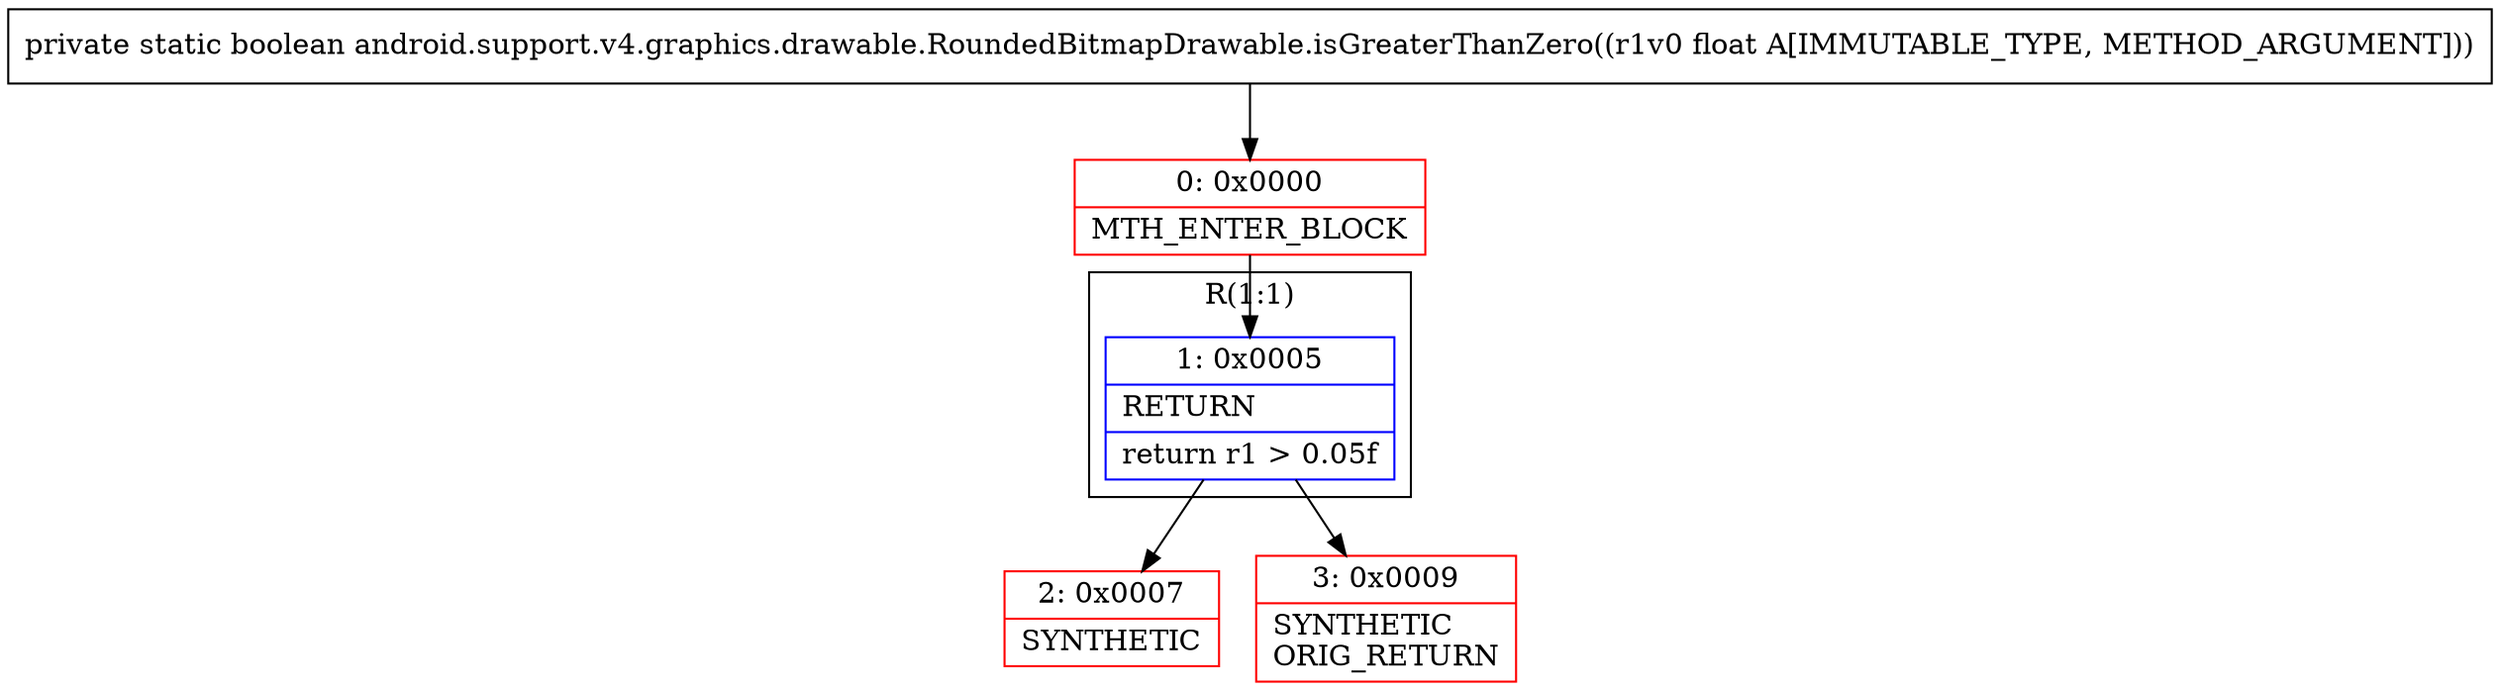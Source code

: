 digraph "CFG forandroid.support.v4.graphics.drawable.RoundedBitmapDrawable.isGreaterThanZero(F)Z" {
subgraph cluster_Region_988215329 {
label = "R(1:1)";
node [shape=record,color=blue];
Node_1 [shape=record,label="{1\:\ 0x0005|RETURN\l|return r1 \> 0.05f\l}"];
}
Node_0 [shape=record,color=red,label="{0\:\ 0x0000|MTH_ENTER_BLOCK\l}"];
Node_2 [shape=record,color=red,label="{2\:\ 0x0007|SYNTHETIC\l}"];
Node_3 [shape=record,color=red,label="{3\:\ 0x0009|SYNTHETIC\lORIG_RETURN\l}"];
MethodNode[shape=record,label="{private static boolean android.support.v4.graphics.drawable.RoundedBitmapDrawable.isGreaterThanZero((r1v0 float A[IMMUTABLE_TYPE, METHOD_ARGUMENT])) }"];
MethodNode -> Node_0;
Node_1 -> Node_2;
Node_1 -> Node_3;
Node_0 -> Node_1;
}

